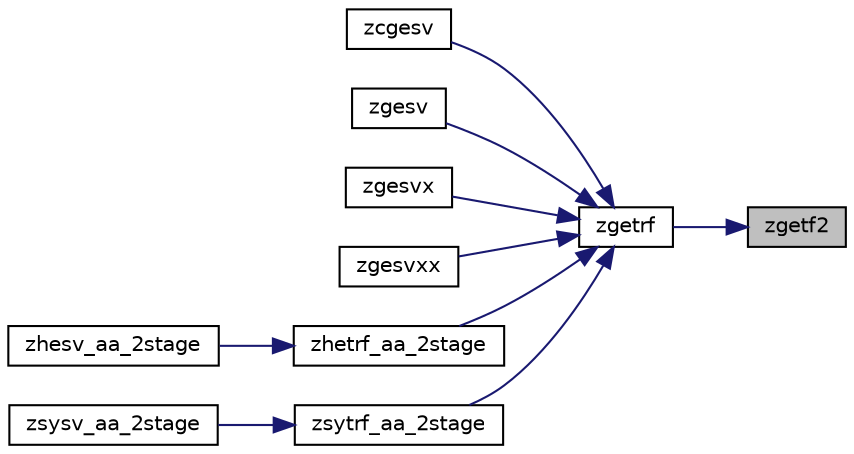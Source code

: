 digraph "zgetf2"
{
 // LATEX_PDF_SIZE
  edge [fontname="Helvetica",fontsize="10",labelfontname="Helvetica",labelfontsize="10"];
  node [fontname="Helvetica",fontsize="10",shape=record];
  rankdir="RL";
  Node1 [label="zgetf2",height=0.2,width=0.4,color="black", fillcolor="grey75", style="filled", fontcolor="black",tooltip="ZGETF2 computes the LU factorization of a general m-by-n matrix using partial pivoting with row inter..."];
  Node1 -> Node2 [dir="back",color="midnightblue",fontsize="10",style="solid",fontname="Helvetica"];
  Node2 [label="zgetrf",height=0.2,width=0.4,color="black", fillcolor="white", style="filled",URL="$VARIANTS_2lu_2CR_2zgetrf_8f.html#a5b625680e6251feb29e386193914981c",tooltip="ZGETRF VARIANT: Crout Level 3 BLAS version of the algorithm."];
  Node2 -> Node3 [dir="back",color="midnightblue",fontsize="10",style="solid",fontname="Helvetica"];
  Node3 [label="zcgesv",height=0.2,width=0.4,color="black", fillcolor="white", style="filled",URL="$zcgesv_8f.html#a892cb7992dc737797a8b8043dfc81a48",tooltip="ZCGESV computes the solution to system of linear equations A * X = B for GE matrices (mixed precision..."];
  Node2 -> Node4 [dir="back",color="midnightblue",fontsize="10",style="solid",fontname="Helvetica"];
  Node4 [label="zgesv",height=0.2,width=0.4,color="black", fillcolor="white", style="filled",URL="$group__gesv.html#ga531713dfc62bc5df387b7bb486a9deeb",tooltip="Download ZGESV + dependencies  <a href=\"http://www.netlib.org/cgi-bin/netlibfiles...."];
  Node2 -> Node5 [dir="back",color="midnightblue",fontsize="10",style="solid",fontname="Helvetica"];
  Node5 [label="zgesvx",height=0.2,width=0.4,color="black", fillcolor="white", style="filled",URL="$zgesvx_8f.html#abe3ae17895d46aeb7c9e5a076eaeeb69",tooltip="ZGESVX computes the solution to system of linear equations A * X = B for GE matrices"];
  Node2 -> Node6 [dir="back",color="midnightblue",fontsize="10",style="solid",fontname="Helvetica"];
  Node6 [label="zgesvxx",height=0.2,width=0.4,color="black", fillcolor="white", style="filled",URL="$zgesvxx_8f.html#aff43ace945f982f6612eeace3c1b4f3b",tooltip="ZGESVXX computes the solution to system of linear equations A * X = B for GE matrices"];
  Node2 -> Node7 [dir="back",color="midnightblue",fontsize="10",style="solid",fontname="Helvetica"];
  Node7 [label="zhetrf_aa_2stage",height=0.2,width=0.4,color="black", fillcolor="white", style="filled",URL="$zhetrf__aa__2stage_8f.html#ab944ec2289b9bf1bc48145f4d74d400b",tooltip="ZHETRF_AA_2STAGE"];
  Node7 -> Node8 [dir="back",color="midnightblue",fontsize="10",style="solid",fontname="Helvetica"];
  Node8 [label="zhesv_aa_2stage",height=0.2,width=0.4,color="black", fillcolor="white", style="filled",URL="$zhesv__aa__2stage_8f.html#ada4828eb3ecee73a77548a48357e0879",tooltip="ZHESV_AA_2STAGE computes the solution to system of linear equations A * X = B for HE matrices"];
  Node2 -> Node9 [dir="back",color="midnightblue",fontsize="10",style="solid",fontname="Helvetica"];
  Node9 [label="zsytrf_aa_2stage",height=0.2,width=0.4,color="black", fillcolor="white", style="filled",URL="$zsytrf__aa__2stage_8f.html#a62e74ed951e483ae971b180ce21aefe9",tooltip="ZSYTRF_AA_2STAGE"];
  Node9 -> Node10 [dir="back",color="midnightblue",fontsize="10",style="solid",fontname="Helvetica"];
  Node10 [label="zsysv_aa_2stage",height=0.2,width=0.4,color="black", fillcolor="white", style="filled",URL="$zsysv__aa__2stage_8f.html#a9b4f5e106b1ce85c8bb7bd35080b0dd0",tooltip="ZSYSV_AA_2STAGE computes the solution to system of linear equations A * X = B for SY matrices"];
}
